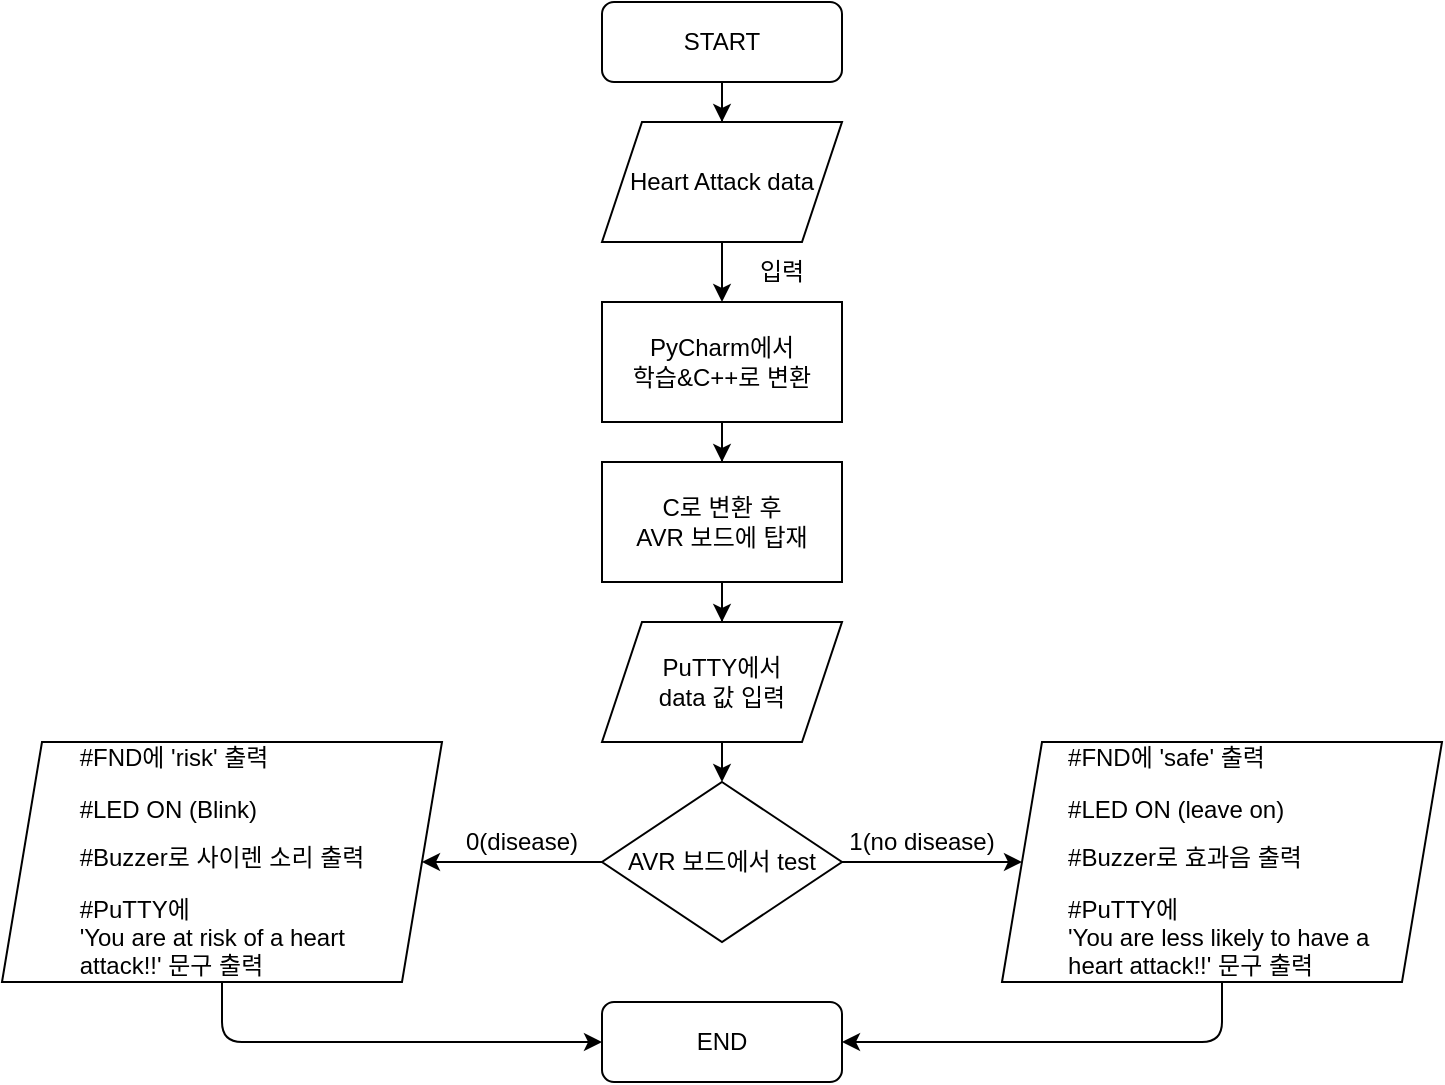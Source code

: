 <mxfile version="14.7.7" type="device"><diagram id="C5RBs43oDa-KdzZeNtuy" name="Page-1"><mxGraphModel dx="2036" dy="671" grid="1" gridSize="10" guides="1" tooltips="1" connect="1" arrows="1" fold="1" page="1" pageScale="1" pageWidth="827" pageHeight="1169" math="0" shadow="0"><root><mxCell id="WIyWlLk6GJQsqaUBKTNV-0"/><mxCell id="WIyWlLk6GJQsqaUBKTNV-1" parent="WIyWlLk6GJQsqaUBKTNV-0"/><mxCell id="y7oEhCA5zWhcVrIUE8Hu-25" value="" style="edgeStyle=orthogonalEdgeStyle;rounded=0;orthogonalLoop=1;jettySize=auto;html=1;" edge="1" parent="WIyWlLk6GJQsqaUBKTNV-1" source="WIyWlLk6GJQsqaUBKTNV-3" target="upzxxe4Cb-UDyJGNnyGv-2"><mxGeometry relative="1" as="geometry"/></mxCell><mxCell id="WIyWlLk6GJQsqaUBKTNV-3" value="START" style="rounded=1;whiteSpace=wrap;html=1;fontSize=12;glass=0;strokeWidth=1;shadow=0;" parent="WIyWlLk6GJQsqaUBKTNV-1" vertex="1"><mxGeometry x="280" y="20" width="120" height="40" as="geometry"/></mxCell><mxCell id="WIyWlLk6GJQsqaUBKTNV-11" value="END" style="rounded=1;whiteSpace=wrap;html=1;fontSize=12;glass=0;strokeWidth=1;shadow=0;" parent="WIyWlLk6GJQsqaUBKTNV-1" vertex="1"><mxGeometry x="280" y="520" width="120" height="40" as="geometry"/></mxCell><mxCell id="upzxxe4Cb-UDyJGNnyGv-0" value="PyCharm에서 &lt;br&gt;학습&amp;amp;C++로 변환" style="rounded=0;whiteSpace=wrap;html=1;" parent="WIyWlLk6GJQsqaUBKTNV-1" vertex="1"><mxGeometry x="280" y="170" width="120" height="60" as="geometry"/></mxCell><mxCell id="y7oEhCA5zWhcVrIUE8Hu-30" value="" style="edgeStyle=orthogonalEdgeStyle;rounded=0;orthogonalLoop=1;jettySize=auto;html=1;" edge="1" parent="WIyWlLk6GJQsqaUBKTNV-1" source="upzxxe4Cb-UDyJGNnyGv-2"><mxGeometry relative="1" as="geometry"><mxPoint x="340" y="170" as="targetPoint"/></mxGeometry></mxCell><mxCell id="upzxxe4Cb-UDyJGNnyGv-2" value="Heart Attack data" style="shape=parallelogram;perimeter=parallelogramPerimeter;whiteSpace=wrap;html=1;fixedSize=1;" parent="WIyWlLk6GJQsqaUBKTNV-1" vertex="1"><mxGeometry x="280" y="80" width="120" height="60" as="geometry"/></mxCell><mxCell id="y7oEhCA5zWhcVrIUE8Hu-5" value="" style="edgeStyle=orthogonalEdgeStyle;rounded=0;orthogonalLoop=1;jettySize=auto;html=1;" edge="1" parent="WIyWlLk6GJQsqaUBKTNV-1" source="y7oEhCA5zWhcVrIUE8Hu-1" target="y7oEhCA5zWhcVrIUE8Hu-4"><mxGeometry relative="1" as="geometry"/></mxCell><mxCell id="y7oEhCA5zWhcVrIUE8Hu-1" value="C로 변환 후 &lt;br&gt;AVR 보드에 탑재" style="rounded=0;whiteSpace=wrap;html=1;" vertex="1" parent="WIyWlLk6GJQsqaUBKTNV-1"><mxGeometry x="280" y="250" width="120" height="60" as="geometry"/></mxCell><mxCell id="y7oEhCA5zWhcVrIUE8Hu-2" value="" style="edgeStyle=orthogonalEdgeStyle;rounded=0;orthogonalLoop=1;jettySize=auto;html=1;exitX=0.5;exitY=1;exitDx=0;exitDy=0;" edge="1" parent="WIyWlLk6GJQsqaUBKTNV-1" source="upzxxe4Cb-UDyJGNnyGv-0" target="y7oEhCA5zWhcVrIUE8Hu-1"><mxGeometry relative="1" as="geometry"><mxPoint x="340" y="240" as="sourcePoint"/><mxPoint x="350" y="190" as="targetPoint"/></mxGeometry></mxCell><mxCell id="y7oEhCA5zWhcVrIUE8Hu-7" value="" style="edgeStyle=orthogonalEdgeStyle;rounded=0;orthogonalLoop=1;jettySize=auto;html=1;" edge="1" parent="WIyWlLk6GJQsqaUBKTNV-1" source="y7oEhCA5zWhcVrIUE8Hu-4"><mxGeometry relative="1" as="geometry"><mxPoint x="340.034" y="410" as="targetPoint"/></mxGeometry></mxCell><mxCell id="y7oEhCA5zWhcVrIUE8Hu-4" value="PuTTY에서&lt;br&gt;data 값 입력" style="shape=parallelogram;perimeter=parallelogramPerimeter;whiteSpace=wrap;html=1;fixedSize=1;" vertex="1" parent="WIyWlLk6GJQsqaUBKTNV-1"><mxGeometry x="280" y="330" width="120" height="60" as="geometry"/></mxCell><mxCell id="y7oEhCA5zWhcVrIUE8Hu-10" value="" style="edgeStyle=orthogonalEdgeStyle;rounded=0;orthogonalLoop=1;jettySize=auto;html=1;" edge="1" parent="WIyWlLk6GJQsqaUBKTNV-1" source="y7oEhCA5zWhcVrIUE8Hu-8" target="y7oEhCA5zWhcVrIUE8Hu-9"><mxGeometry relative="1" as="geometry"/></mxCell><mxCell id="y7oEhCA5zWhcVrIUE8Hu-12" value="" style="edgeStyle=orthogonalEdgeStyle;rounded=0;orthogonalLoop=1;jettySize=auto;html=1;" edge="1" parent="WIyWlLk6GJQsqaUBKTNV-1" source="y7oEhCA5zWhcVrIUE8Hu-8"><mxGeometry relative="1" as="geometry"><mxPoint x="490" y="450" as="targetPoint"/></mxGeometry></mxCell><mxCell id="y7oEhCA5zWhcVrIUE8Hu-8" value="&lt;span&gt;AVR 보드에서 test&lt;/span&gt;" style="rhombus;whiteSpace=wrap;html=1;" vertex="1" parent="WIyWlLk6GJQsqaUBKTNV-1"><mxGeometry x="280" y="410" width="120" height="80" as="geometry"/></mxCell><mxCell id="y7oEhCA5zWhcVrIUE8Hu-9" value="&lt;p class=&quot;MsoNormal&quot; style=&quot;line-height: 105%&quot;&gt;&lt;/p&gt;&lt;div style=&quot;text-align: left&quot;&gt;&lt;span lang=&quot;EN-US&quot;&gt;#FND&lt;/span&gt;&lt;span&gt;에&amp;nbsp;&lt;/span&gt;&lt;span lang=&quot;EN-US&quot;&gt;'risk' &lt;/span&gt;&lt;span&gt;출력&lt;/span&gt;&lt;/div&gt;&lt;span lang=&quot;EN-US&quot;&gt;&lt;/span&gt;&lt;p&gt;&lt;/p&gt;&lt;p class=&quot;MsoNormal&quot; style=&quot;text-align: left ; line-height: 105%&quot;&gt;&lt;span lang=&quot;EN-US&quot;&gt;#LED ON (Blink)&lt;/span&gt;&lt;/p&gt;&lt;p class=&quot;MsoNormal&quot; style=&quot;text-align: left ; line-height: 105%&quot;&gt;&lt;span lang=&quot;EN-US&quot;&gt;#Buzzer&lt;/span&gt;로 사이렌 소리 출력&lt;/p&gt;&lt;p class=&quot;MsoNormal&quot; style=&quot;line-height: 105%&quot;&gt;&lt;/p&gt;&lt;div style=&quot;text-align: left&quot;&gt;&lt;span lang=&quot;EN-US&quot;&gt;#PuTTY&lt;/span&gt;&lt;span&gt;에&lt;/span&gt;&lt;/div&gt;&lt;span lang=&quot;EN-US&quot;&gt;&lt;div style=&quot;text-align: left&quot;&gt;&lt;span lang=&quot;EN-US&quot;&gt;'You are at risk of a heart&amp;nbsp;&lt;/span&gt;&lt;/div&gt;&lt;div style=&quot;text-align: left&quot;&gt;&lt;span lang=&quot;EN-US&quot;&gt;attack!!'&amp;nbsp;&lt;/span&gt;&lt;span&gt;문구 출력&lt;/span&gt;&lt;/div&gt;&lt;/span&gt;&lt;span lang=&quot;EN-US&quot;&gt;&lt;/span&gt;&lt;p&gt;&lt;/p&gt;" style="shape=parallelogram;perimeter=parallelogramPerimeter;whiteSpace=wrap;html=1;fixedSize=1;" vertex="1" parent="WIyWlLk6GJQsqaUBKTNV-1"><mxGeometry x="-20" y="390" width="220" height="120" as="geometry"/></mxCell><mxCell id="y7oEhCA5zWhcVrIUE8Hu-13" value="0(disease)" style="text;html=1;strokeColor=none;fillColor=none;align=center;verticalAlign=middle;whiteSpace=wrap;rounded=0;" vertex="1" parent="WIyWlLk6GJQsqaUBKTNV-1"><mxGeometry x="220" y="430" width="40" height="20" as="geometry"/></mxCell><mxCell id="y7oEhCA5zWhcVrIUE8Hu-14" value="1(no disease)" style="text;html=1;strokeColor=none;fillColor=none;align=center;verticalAlign=middle;whiteSpace=wrap;rounded=0;" vertex="1" parent="WIyWlLk6GJQsqaUBKTNV-1"><mxGeometry x="400" y="430" width="80" height="20" as="geometry"/></mxCell><mxCell id="y7oEhCA5zWhcVrIUE8Hu-15" value="&lt;p class=&quot;MsoNormal&quot; style=&quot;line-height: 105%&quot;&gt;&lt;/p&gt;&lt;div style=&quot;text-align: left&quot;&gt;&lt;span lang=&quot;EN-US&quot;&gt;#FND&lt;/span&gt;&lt;span&gt;에&amp;nbsp;&lt;/span&gt;&lt;span lang=&quot;EN-US&quot;&gt;'safe' &lt;/span&gt;&lt;span&gt;출력&lt;/span&gt;&lt;/div&gt;&lt;span lang=&quot;EN-US&quot;&gt;&lt;/span&gt;&lt;p&gt;&lt;/p&gt;&lt;p class=&quot;MsoNormal&quot; style=&quot;text-align: left ; line-height: 105%&quot;&gt;&lt;span lang=&quot;EN-US&quot;&gt;#LED ON (leave on)&lt;/span&gt;&lt;/p&gt;&lt;p class=&quot;MsoNormal&quot; style=&quot;text-align: left ; line-height: 105%&quot;&gt;&lt;span lang=&quot;EN-US&quot;&gt;#Buzzer&lt;/span&gt;로 효과음 출력&lt;/p&gt;&lt;p class=&quot;MsoNormal&quot; style=&quot;line-height: 105%&quot;&gt;&lt;/p&gt;&lt;div style=&quot;text-align: left&quot;&gt;&lt;span lang=&quot;EN-US&quot;&gt;#PuTTY&lt;/span&gt;&lt;span&gt;에&lt;/span&gt;&lt;/div&gt;&lt;span lang=&quot;EN-US&quot;&gt;&lt;div style=&quot;text-align: left&quot;&gt;&lt;span lang=&quot;EN-US&quot;&gt;'You are less likely to have&amp;nbsp;&lt;/span&gt;&lt;span lang=&quot;EN-US&quot;&gt;a&amp;nbsp;&lt;/span&gt;&lt;/div&gt;&lt;div style=&quot;text-align: left&quot;&gt;&lt;span lang=&quot;EN-US&quot;&gt;heart&lt;/span&gt;&lt;span lang=&quot;EN-US&quot;&gt;&amp;nbsp;attack!!'&amp;nbsp;&lt;/span&gt;&lt;span&gt;문구 출력&lt;/span&gt;&lt;/div&gt;&lt;/span&gt;&lt;span lang=&quot;EN-US&quot;&gt;&lt;/span&gt;&lt;p&gt;&lt;/p&gt;" style="shape=parallelogram;perimeter=parallelogramPerimeter;whiteSpace=wrap;html=1;fixedSize=1;" vertex="1" parent="WIyWlLk6GJQsqaUBKTNV-1"><mxGeometry x="480" y="390" width="220" height="120" as="geometry"/></mxCell><mxCell id="y7oEhCA5zWhcVrIUE8Hu-21" value="" style="endArrow=classic;html=1;exitX=0.5;exitY=1;exitDx=0;exitDy=0;" edge="1" parent="WIyWlLk6GJQsqaUBKTNV-1" source="y7oEhCA5zWhcVrIUE8Hu-15"><mxGeometry width="50" height="50" relative="1" as="geometry"><mxPoint x="300" y="430" as="sourcePoint"/><mxPoint x="400" y="540" as="targetPoint"/><Array as="points"><mxPoint x="590" y="540"/></Array></mxGeometry></mxCell><mxCell id="y7oEhCA5zWhcVrIUE8Hu-22" value="" style="endArrow=classic;html=1;entryX=0;entryY=0.5;entryDx=0;entryDy=0;exitX=0.5;exitY=1;exitDx=0;exitDy=0;" edge="1" parent="WIyWlLk6GJQsqaUBKTNV-1" source="y7oEhCA5zWhcVrIUE8Hu-9" target="WIyWlLk6GJQsqaUBKTNV-11"><mxGeometry width="50" height="50" relative="1" as="geometry"><mxPoint x="300" y="430" as="sourcePoint"/><mxPoint x="350" y="380" as="targetPoint"/><Array as="points"><mxPoint x="90" y="540"/></Array></mxGeometry></mxCell><mxCell id="y7oEhCA5zWhcVrIUE8Hu-31" value="입력" style="text;html=1;strokeColor=none;fillColor=none;align=center;verticalAlign=middle;whiteSpace=wrap;rounded=0;" vertex="1" parent="WIyWlLk6GJQsqaUBKTNV-1"><mxGeometry x="350" y="140" width="40" height="30" as="geometry"/></mxCell></root></mxGraphModel></diagram></mxfile>